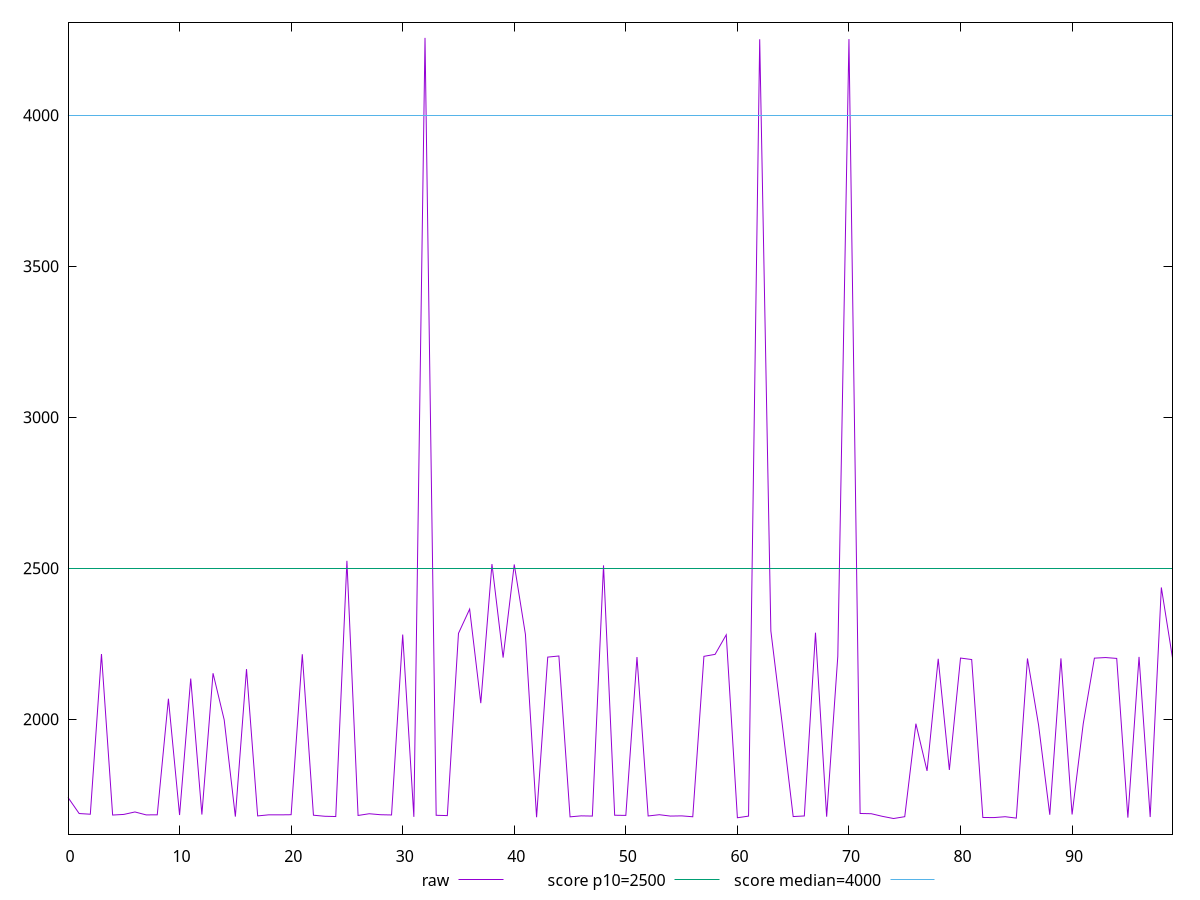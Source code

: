 reset

$raw <<EOF
0 1741.4789999999998
1 1688.25
2 1685.9838
3 2216.2873500000005
4 1683.2556
5 1685.3159999999998
6 1693.4519999999998
7 1683.804
8 1683.8916
9 2068.3615
10 1683.3287999999998
11 2135.13
12 1684.9122000000002
13 2152.6266000000005
14 1998.4472000000003
15 1677.9791999999998
16 2166.3885000000005
17 1680.3900000000003
18 1683.9959999999999
19 1683.8543999999997
20 1684.3493999999998
21 2215.6705
22 1682.7330000000002
23 1679.2332000000001
24 1678.3115999999998
25 2524.8016000000002
26 1681.8738000000003
27 1687.5840000000003
28 1684.3493999999998
29 1683.5027999999998
30 2280.6020000000003
31 1677.3402
32 4255.8696
33 1682.4720000000002
34 1681.4154000000003
35 2284.73325
36 2364.93825
37 2053.5896000000002
38 2514.0776
39 2204.4586499999996
40 2512.768
41 2281.425
42 1676.0154000000002
43 2206.1025
44 2209.7725
45 1677.2999999999997
46 1680.5609999999997
47 1679.8319999999999
48 2509.864
49 1682.6417999999999
50 1682.0538000000001
51 2206.3962999999994
52 1680.1842000000001
53 1684.3560000000002
54 1679.8200000000002
55 1680.5225999999998
56 1677.5561999999998
57 2208.6265999999996
58 2215.185
59 2279.8317500000003
60 1674.2897999999998
61 1679.712
62 4251.3264
63 2292.63
64 1990.1487999999995
65 1678.2239999999997
66 1680.2394
67 2286.80775
68 1677.7266000000002
69 2208.82425
70 4251.929999999999
71 1688.4587999999999
72 1687.6302
73 1678.9014000000002
74 1671.75
75 1677.8483999999999
76 1985.6288000000004
77 1829.3831999999998
78 2200.5157500000005
79 1832.4652999999996
80 2202.9773000000005
81 2198.0418499999996
82 1675.1670000000001
83 1674.8759999999997
84 1677.7361999999998
85 1673.1479999999997
86 2201.5577000000003
87 1980.1839999999995
88 1684.1820000000002
89 2201.9048000000003
90 1685.1240000000003
91 1985.8152000000005
92 2202.6321499999995
93 2204.61985
94 2201.7722
95 1674.6306
96 2206.82205
97 1676.7203999999997
98 2436.6399999999994
99 2203.3601500000004
EOF

set key outside below
set xrange [0:99]
set yrange [1620.067608:4307.551992]
set trange [1620.067608:4307.551992]
set terminal svg size 640, 500 enhanced background rgb 'white'
set output "reports/report_00032_2021-02-25T10-28-15.087Z/largest-contentful-paint/samples/agenda/raw/values.svg"

plot $raw title "raw" with line, \
     2500 title "score p10=2500", \
     4000 title "score median=4000"

reset

